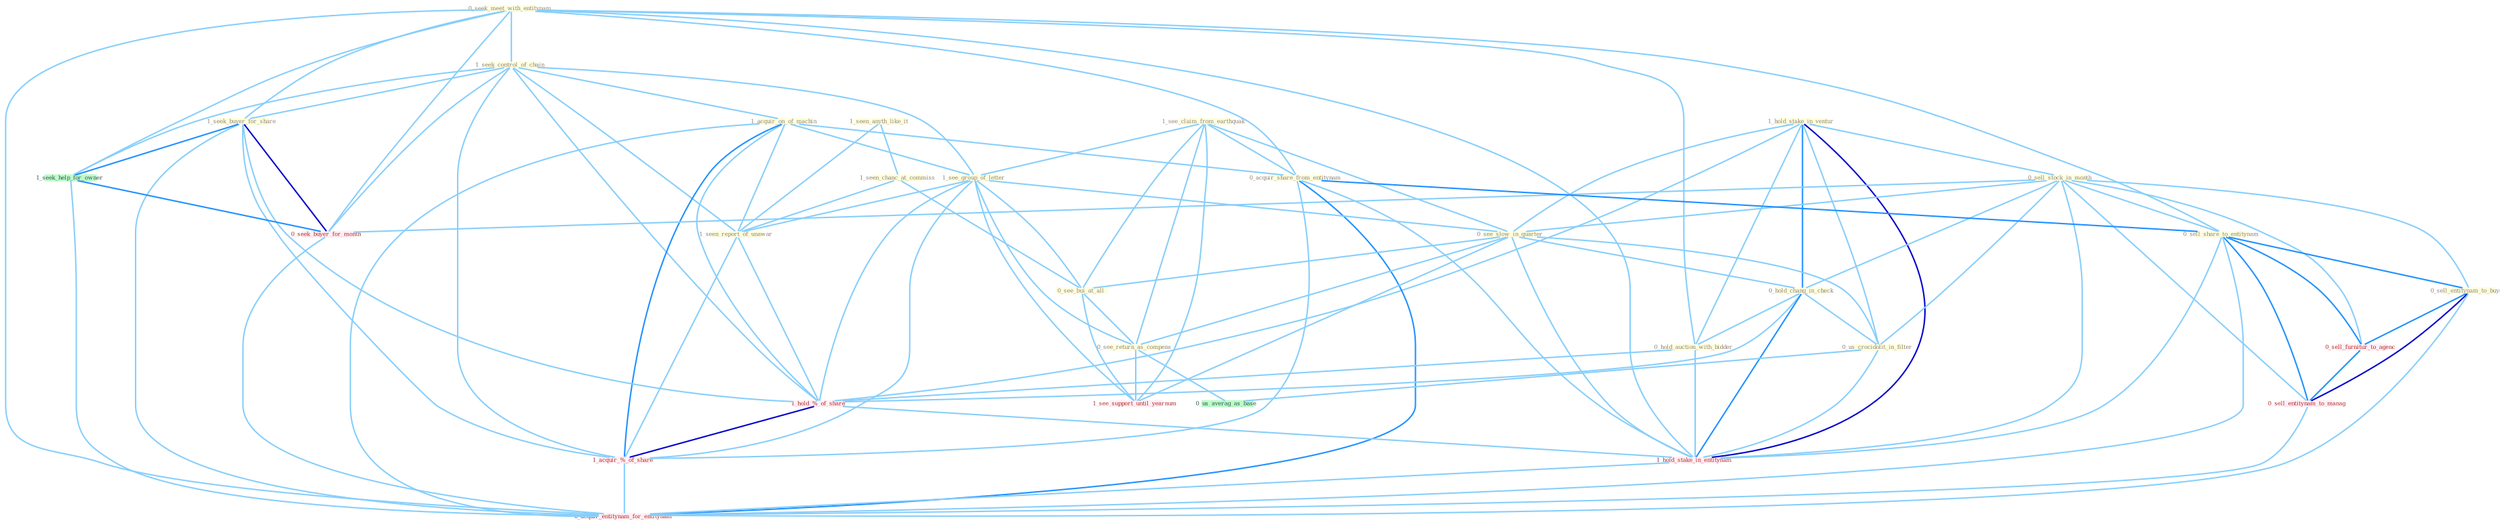 Graph G{ 
    node
    [shape=polygon,style=filled,width=.5,height=.06,color="#BDFCC9",fixedsize=true,fontsize=4,
    fontcolor="#2f4f4f"];
    {node
    [color="#ffffe0", fontcolor="#8b7d6b"] "0_seek_meet_with_entitynam " "1_seek_control_of_chain " "1_hold_stake_in_ventur " "1_acquir_on_of_machin " "0_sell_stock_in_month " "1_seen_anyth_like_it " "1_see_claim_from_earthquak " "0_acquir_share_from_entitynam " "0_sell_share_to_entitynam " "1_seen_chanc_at_commiss " "1_see_group_of_letter " "0_see_slow_in_quarter " "0_hold_chang_in_check " "0_sell_entitynam_to_buyer " "0_see_bui_at_all " "1_seen_report_of_unawar " "0_hold_auction_with_bidder " "1_seek_buyer_for_share " "0_see_return_as_compens " "0_us_crocidolit_in_filter "}
{node [color="#fff0f5", fontcolor="#b22222"] "1_hold_%_of_share " "1_hold_stake_in_entitynam " "0_seek_buyer_for_month " "1_acquir_%_of_share " "1_see_support_until_yearnum " "0_sell_furnitur_to_agenc " "0_sell_entitynam_to_manag " "0_acquir_entitynam_for_entitynam "}
edge [color="#B0E2FF"];

	"0_seek_meet_with_entitynam " -- "1_seek_control_of_chain " [w="1", color="#87cefa" ];
	"0_seek_meet_with_entitynam " -- "0_acquir_share_from_entitynam " [w="1", color="#87cefa" ];
	"0_seek_meet_with_entitynam " -- "0_sell_share_to_entitynam " [w="1", color="#87cefa" ];
	"0_seek_meet_with_entitynam " -- "0_hold_auction_with_bidder " [w="1", color="#87cefa" ];
	"0_seek_meet_with_entitynam " -- "1_seek_buyer_for_share " [w="1", color="#87cefa" ];
	"0_seek_meet_with_entitynam " -- "1_hold_stake_in_entitynam " [w="1", color="#87cefa" ];
	"0_seek_meet_with_entitynam " -- "1_seek_help_for_owner " [w="1", color="#87cefa" ];
	"0_seek_meet_with_entitynam " -- "0_seek_buyer_for_month " [w="1", color="#87cefa" ];
	"0_seek_meet_with_entitynam " -- "0_acquir_entitynam_for_entitynam " [w="1", color="#87cefa" ];
	"1_seek_control_of_chain " -- "1_acquir_on_of_machin " [w="1", color="#87cefa" ];
	"1_seek_control_of_chain " -- "1_see_group_of_letter " [w="1", color="#87cefa" ];
	"1_seek_control_of_chain " -- "1_seen_report_of_unawar " [w="1", color="#87cefa" ];
	"1_seek_control_of_chain " -- "1_seek_buyer_for_share " [w="1", color="#87cefa" ];
	"1_seek_control_of_chain " -- "1_hold_%_of_share " [w="1", color="#87cefa" ];
	"1_seek_control_of_chain " -- "1_seek_help_for_owner " [w="1", color="#87cefa" ];
	"1_seek_control_of_chain " -- "0_seek_buyer_for_month " [w="1", color="#87cefa" ];
	"1_seek_control_of_chain " -- "1_acquir_%_of_share " [w="1", color="#87cefa" ];
	"1_hold_stake_in_ventur " -- "0_sell_stock_in_month " [w="1", color="#87cefa" ];
	"1_hold_stake_in_ventur " -- "0_see_slow_in_quarter " [w="1", color="#87cefa" ];
	"1_hold_stake_in_ventur " -- "0_hold_chang_in_check " [w="2", color="#1e90ff" , len=0.8];
	"1_hold_stake_in_ventur " -- "0_hold_auction_with_bidder " [w="1", color="#87cefa" ];
	"1_hold_stake_in_ventur " -- "0_us_crocidolit_in_filter " [w="1", color="#87cefa" ];
	"1_hold_stake_in_ventur " -- "1_hold_%_of_share " [w="1", color="#87cefa" ];
	"1_hold_stake_in_ventur " -- "1_hold_stake_in_entitynam " [w="3", color="#0000cd" , len=0.6];
	"1_acquir_on_of_machin " -- "0_acquir_share_from_entitynam " [w="1", color="#87cefa" ];
	"1_acquir_on_of_machin " -- "1_see_group_of_letter " [w="1", color="#87cefa" ];
	"1_acquir_on_of_machin " -- "1_seen_report_of_unawar " [w="1", color="#87cefa" ];
	"1_acquir_on_of_machin " -- "1_hold_%_of_share " [w="1", color="#87cefa" ];
	"1_acquir_on_of_machin " -- "1_acquir_%_of_share " [w="2", color="#1e90ff" , len=0.8];
	"1_acquir_on_of_machin " -- "0_acquir_entitynam_for_entitynam " [w="1", color="#87cefa" ];
	"0_sell_stock_in_month " -- "0_sell_share_to_entitynam " [w="1", color="#87cefa" ];
	"0_sell_stock_in_month " -- "0_see_slow_in_quarter " [w="1", color="#87cefa" ];
	"0_sell_stock_in_month " -- "0_hold_chang_in_check " [w="1", color="#87cefa" ];
	"0_sell_stock_in_month " -- "0_sell_entitynam_to_buyer " [w="1", color="#87cefa" ];
	"0_sell_stock_in_month " -- "0_us_crocidolit_in_filter " [w="1", color="#87cefa" ];
	"0_sell_stock_in_month " -- "1_hold_stake_in_entitynam " [w="1", color="#87cefa" ];
	"0_sell_stock_in_month " -- "0_seek_buyer_for_month " [w="1", color="#87cefa" ];
	"0_sell_stock_in_month " -- "0_sell_furnitur_to_agenc " [w="1", color="#87cefa" ];
	"0_sell_stock_in_month " -- "0_sell_entitynam_to_manag " [w="1", color="#87cefa" ];
	"1_seen_anyth_like_it " -- "1_seen_chanc_at_commiss " [w="1", color="#87cefa" ];
	"1_seen_anyth_like_it " -- "1_seen_report_of_unawar " [w="1", color="#87cefa" ];
	"1_see_claim_from_earthquak " -- "0_acquir_share_from_entitynam " [w="1", color="#87cefa" ];
	"1_see_claim_from_earthquak " -- "1_see_group_of_letter " [w="1", color="#87cefa" ];
	"1_see_claim_from_earthquak " -- "0_see_slow_in_quarter " [w="1", color="#87cefa" ];
	"1_see_claim_from_earthquak " -- "0_see_bui_at_all " [w="1", color="#87cefa" ];
	"1_see_claim_from_earthquak " -- "0_see_return_as_compens " [w="1", color="#87cefa" ];
	"1_see_claim_from_earthquak " -- "1_see_support_until_yearnum " [w="1", color="#87cefa" ];
	"0_acquir_share_from_entitynam " -- "0_sell_share_to_entitynam " [w="2", color="#1e90ff" , len=0.8];
	"0_acquir_share_from_entitynam " -- "1_hold_stake_in_entitynam " [w="1", color="#87cefa" ];
	"0_acquir_share_from_entitynam " -- "1_acquir_%_of_share " [w="1", color="#87cefa" ];
	"0_acquir_share_from_entitynam " -- "0_acquir_entitynam_for_entitynam " [w="2", color="#1e90ff" , len=0.8];
	"0_sell_share_to_entitynam " -- "0_sell_entitynam_to_buyer " [w="2", color="#1e90ff" , len=0.8];
	"0_sell_share_to_entitynam " -- "1_hold_stake_in_entitynam " [w="1", color="#87cefa" ];
	"0_sell_share_to_entitynam " -- "0_sell_furnitur_to_agenc " [w="2", color="#1e90ff" , len=0.8];
	"0_sell_share_to_entitynam " -- "0_sell_entitynam_to_manag " [w="2", color="#1e90ff" , len=0.8];
	"0_sell_share_to_entitynam " -- "0_acquir_entitynam_for_entitynam " [w="1", color="#87cefa" ];
	"1_seen_chanc_at_commiss " -- "0_see_bui_at_all " [w="1", color="#87cefa" ];
	"1_seen_chanc_at_commiss " -- "1_seen_report_of_unawar " [w="1", color="#87cefa" ];
	"1_see_group_of_letter " -- "0_see_slow_in_quarter " [w="1", color="#87cefa" ];
	"1_see_group_of_letter " -- "0_see_bui_at_all " [w="1", color="#87cefa" ];
	"1_see_group_of_letter " -- "1_seen_report_of_unawar " [w="1", color="#87cefa" ];
	"1_see_group_of_letter " -- "0_see_return_as_compens " [w="1", color="#87cefa" ];
	"1_see_group_of_letter " -- "1_hold_%_of_share " [w="1", color="#87cefa" ];
	"1_see_group_of_letter " -- "1_acquir_%_of_share " [w="1", color="#87cefa" ];
	"1_see_group_of_letter " -- "1_see_support_until_yearnum " [w="1", color="#87cefa" ];
	"0_see_slow_in_quarter " -- "0_hold_chang_in_check " [w="1", color="#87cefa" ];
	"0_see_slow_in_quarter " -- "0_see_bui_at_all " [w="1", color="#87cefa" ];
	"0_see_slow_in_quarter " -- "0_see_return_as_compens " [w="1", color="#87cefa" ];
	"0_see_slow_in_quarter " -- "0_us_crocidolit_in_filter " [w="1", color="#87cefa" ];
	"0_see_slow_in_quarter " -- "1_hold_stake_in_entitynam " [w="1", color="#87cefa" ];
	"0_see_slow_in_quarter " -- "1_see_support_until_yearnum " [w="1", color="#87cefa" ];
	"0_hold_chang_in_check " -- "0_hold_auction_with_bidder " [w="1", color="#87cefa" ];
	"0_hold_chang_in_check " -- "0_us_crocidolit_in_filter " [w="1", color="#87cefa" ];
	"0_hold_chang_in_check " -- "1_hold_%_of_share " [w="1", color="#87cefa" ];
	"0_hold_chang_in_check " -- "1_hold_stake_in_entitynam " [w="2", color="#1e90ff" , len=0.8];
	"0_sell_entitynam_to_buyer " -- "0_sell_furnitur_to_agenc " [w="2", color="#1e90ff" , len=0.8];
	"0_sell_entitynam_to_buyer " -- "0_sell_entitynam_to_manag " [w="3", color="#0000cd" , len=0.6];
	"0_sell_entitynam_to_buyer " -- "0_acquir_entitynam_for_entitynam " [w="1", color="#87cefa" ];
	"0_see_bui_at_all " -- "0_see_return_as_compens " [w="1", color="#87cefa" ];
	"0_see_bui_at_all " -- "1_see_support_until_yearnum " [w="1", color="#87cefa" ];
	"1_seen_report_of_unawar " -- "1_hold_%_of_share " [w="1", color="#87cefa" ];
	"1_seen_report_of_unawar " -- "1_acquir_%_of_share " [w="1", color="#87cefa" ];
	"0_hold_auction_with_bidder " -- "1_hold_%_of_share " [w="1", color="#87cefa" ];
	"0_hold_auction_with_bidder " -- "1_hold_stake_in_entitynam " [w="1", color="#87cefa" ];
	"1_seek_buyer_for_share " -- "1_hold_%_of_share " [w="1", color="#87cefa" ];
	"1_seek_buyer_for_share " -- "1_seek_help_for_owner " [w="2", color="#1e90ff" , len=0.8];
	"1_seek_buyer_for_share " -- "0_seek_buyer_for_month " [w="3", color="#0000cd" , len=0.6];
	"1_seek_buyer_for_share " -- "1_acquir_%_of_share " [w="1", color="#87cefa" ];
	"1_seek_buyer_for_share " -- "0_acquir_entitynam_for_entitynam " [w="1", color="#87cefa" ];
	"0_see_return_as_compens " -- "1_see_support_until_yearnum " [w="1", color="#87cefa" ];
	"0_see_return_as_compens " -- "0_us_averag_as_base " [w="1", color="#87cefa" ];
	"0_us_crocidolit_in_filter " -- "1_hold_stake_in_entitynam " [w="1", color="#87cefa" ];
	"0_us_crocidolit_in_filter " -- "0_us_averag_as_base " [w="1", color="#87cefa" ];
	"1_hold_%_of_share " -- "1_hold_stake_in_entitynam " [w="1", color="#87cefa" ];
	"1_hold_%_of_share " -- "1_acquir_%_of_share " [w="3", color="#0000cd" , len=0.6];
	"1_hold_stake_in_entitynam " -- "0_acquir_entitynam_for_entitynam " [w="1", color="#87cefa" ];
	"1_seek_help_for_owner " -- "0_seek_buyer_for_month " [w="2", color="#1e90ff" , len=0.8];
	"1_seek_help_for_owner " -- "0_acquir_entitynam_for_entitynam " [w="1", color="#87cefa" ];
	"0_seek_buyer_for_month " -- "0_acquir_entitynam_for_entitynam " [w="1", color="#87cefa" ];
	"1_acquir_%_of_share " -- "0_acquir_entitynam_for_entitynam " [w="1", color="#87cefa" ];
	"0_sell_furnitur_to_agenc " -- "0_sell_entitynam_to_manag " [w="2", color="#1e90ff" , len=0.8];
	"0_sell_entitynam_to_manag " -- "0_acquir_entitynam_for_entitynam " [w="1", color="#87cefa" ];
}